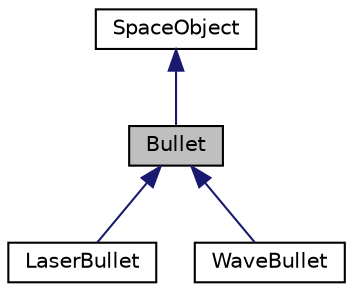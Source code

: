 digraph "Bullet"
{
  edge [fontname="Helvetica",fontsize="10",labelfontname="Helvetica",labelfontsize="10"];
  node [fontname="Helvetica",fontsize="10",shape=record];
  Node0 [label="Bullet",height=0.2,width=0.4,color="black", fillcolor="grey75", style="filled", fontcolor="black"];
  Node1 -> Node0 [dir="back",color="midnightblue",fontsize="10",style="solid",fontname="Helvetica"];
  Node1 [label="SpaceObject",height=0.2,width=0.4,color="black", fillcolor="white", style="filled",URL="$class_space_object.html"];
  Node0 -> Node2 [dir="back",color="midnightblue",fontsize="10",style="solid",fontname="Helvetica"];
  Node2 [label="LaserBullet",height=0.2,width=0.4,color="black", fillcolor="white", style="filled",URL="$class_laser_bullet.html"];
  Node0 -> Node3 [dir="back",color="midnightblue",fontsize="10",style="solid",fontname="Helvetica"];
  Node3 [label="WaveBullet",height=0.2,width=0.4,color="black", fillcolor="white", style="filled",URL="$class_wave_bullet.html"];
}
